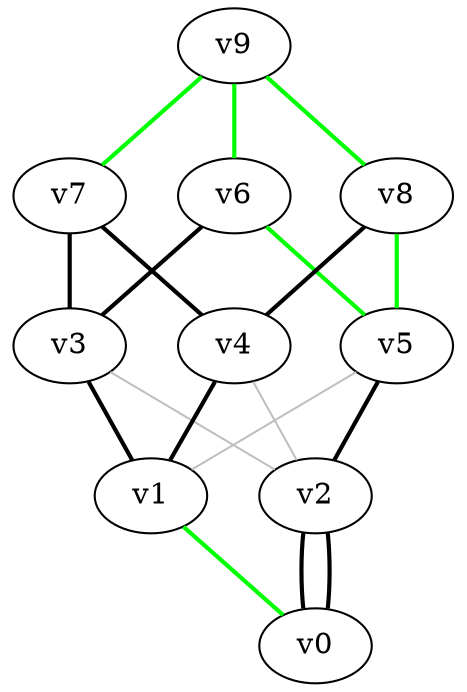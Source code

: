 

digraph G {
ratio="1.5"
size="7.5,10.0"
v0
v1
v2
v3
v4
v5
v6
v7
v8
v9
v2 -> v0[color=black] [arrowhead=none] [style=bold]
v1 -> v0[color=green] [arrowhead=none] [style=bold]
v2 -> v0[color=black] [arrowhead=none] [style=bold]
v4 -> v1[color=black] [arrowhead=none] [style=bold]
v3 -> v1[color=black] [arrowhead=none] [style=bold]
v5 -> v2[color=black] [arrowhead=none] [style=bold]
v7 -> v3[color=black] [arrowhead=none] [style=bold]
v6 -> v3[color=black] [arrowhead=none] [style=bold]
v8 -> v4[color=black] [arrowhead=none] [style=bold]
v7 -> v4[color=black] [arrowhead=none] [style=bold]
v8 -> v5[color=green] [arrowhead=none] [style=bold]
v6 -> v5[color=green] [arrowhead=none] [style=bold]
v9 -> v6[color=green] [arrowhead=none] [style=bold]
v9 -> v7[color=green] [arrowhead=none] [style=bold]
v9 -> v8[color=green] [arrowhead=none] [style=bold]
v3 -> v2[color=gray] [arrowhead=none]
v4 -> v2[color=gray] [arrowhead=none]
v5 -> v1[color=gray] [arrowhead=none]
}